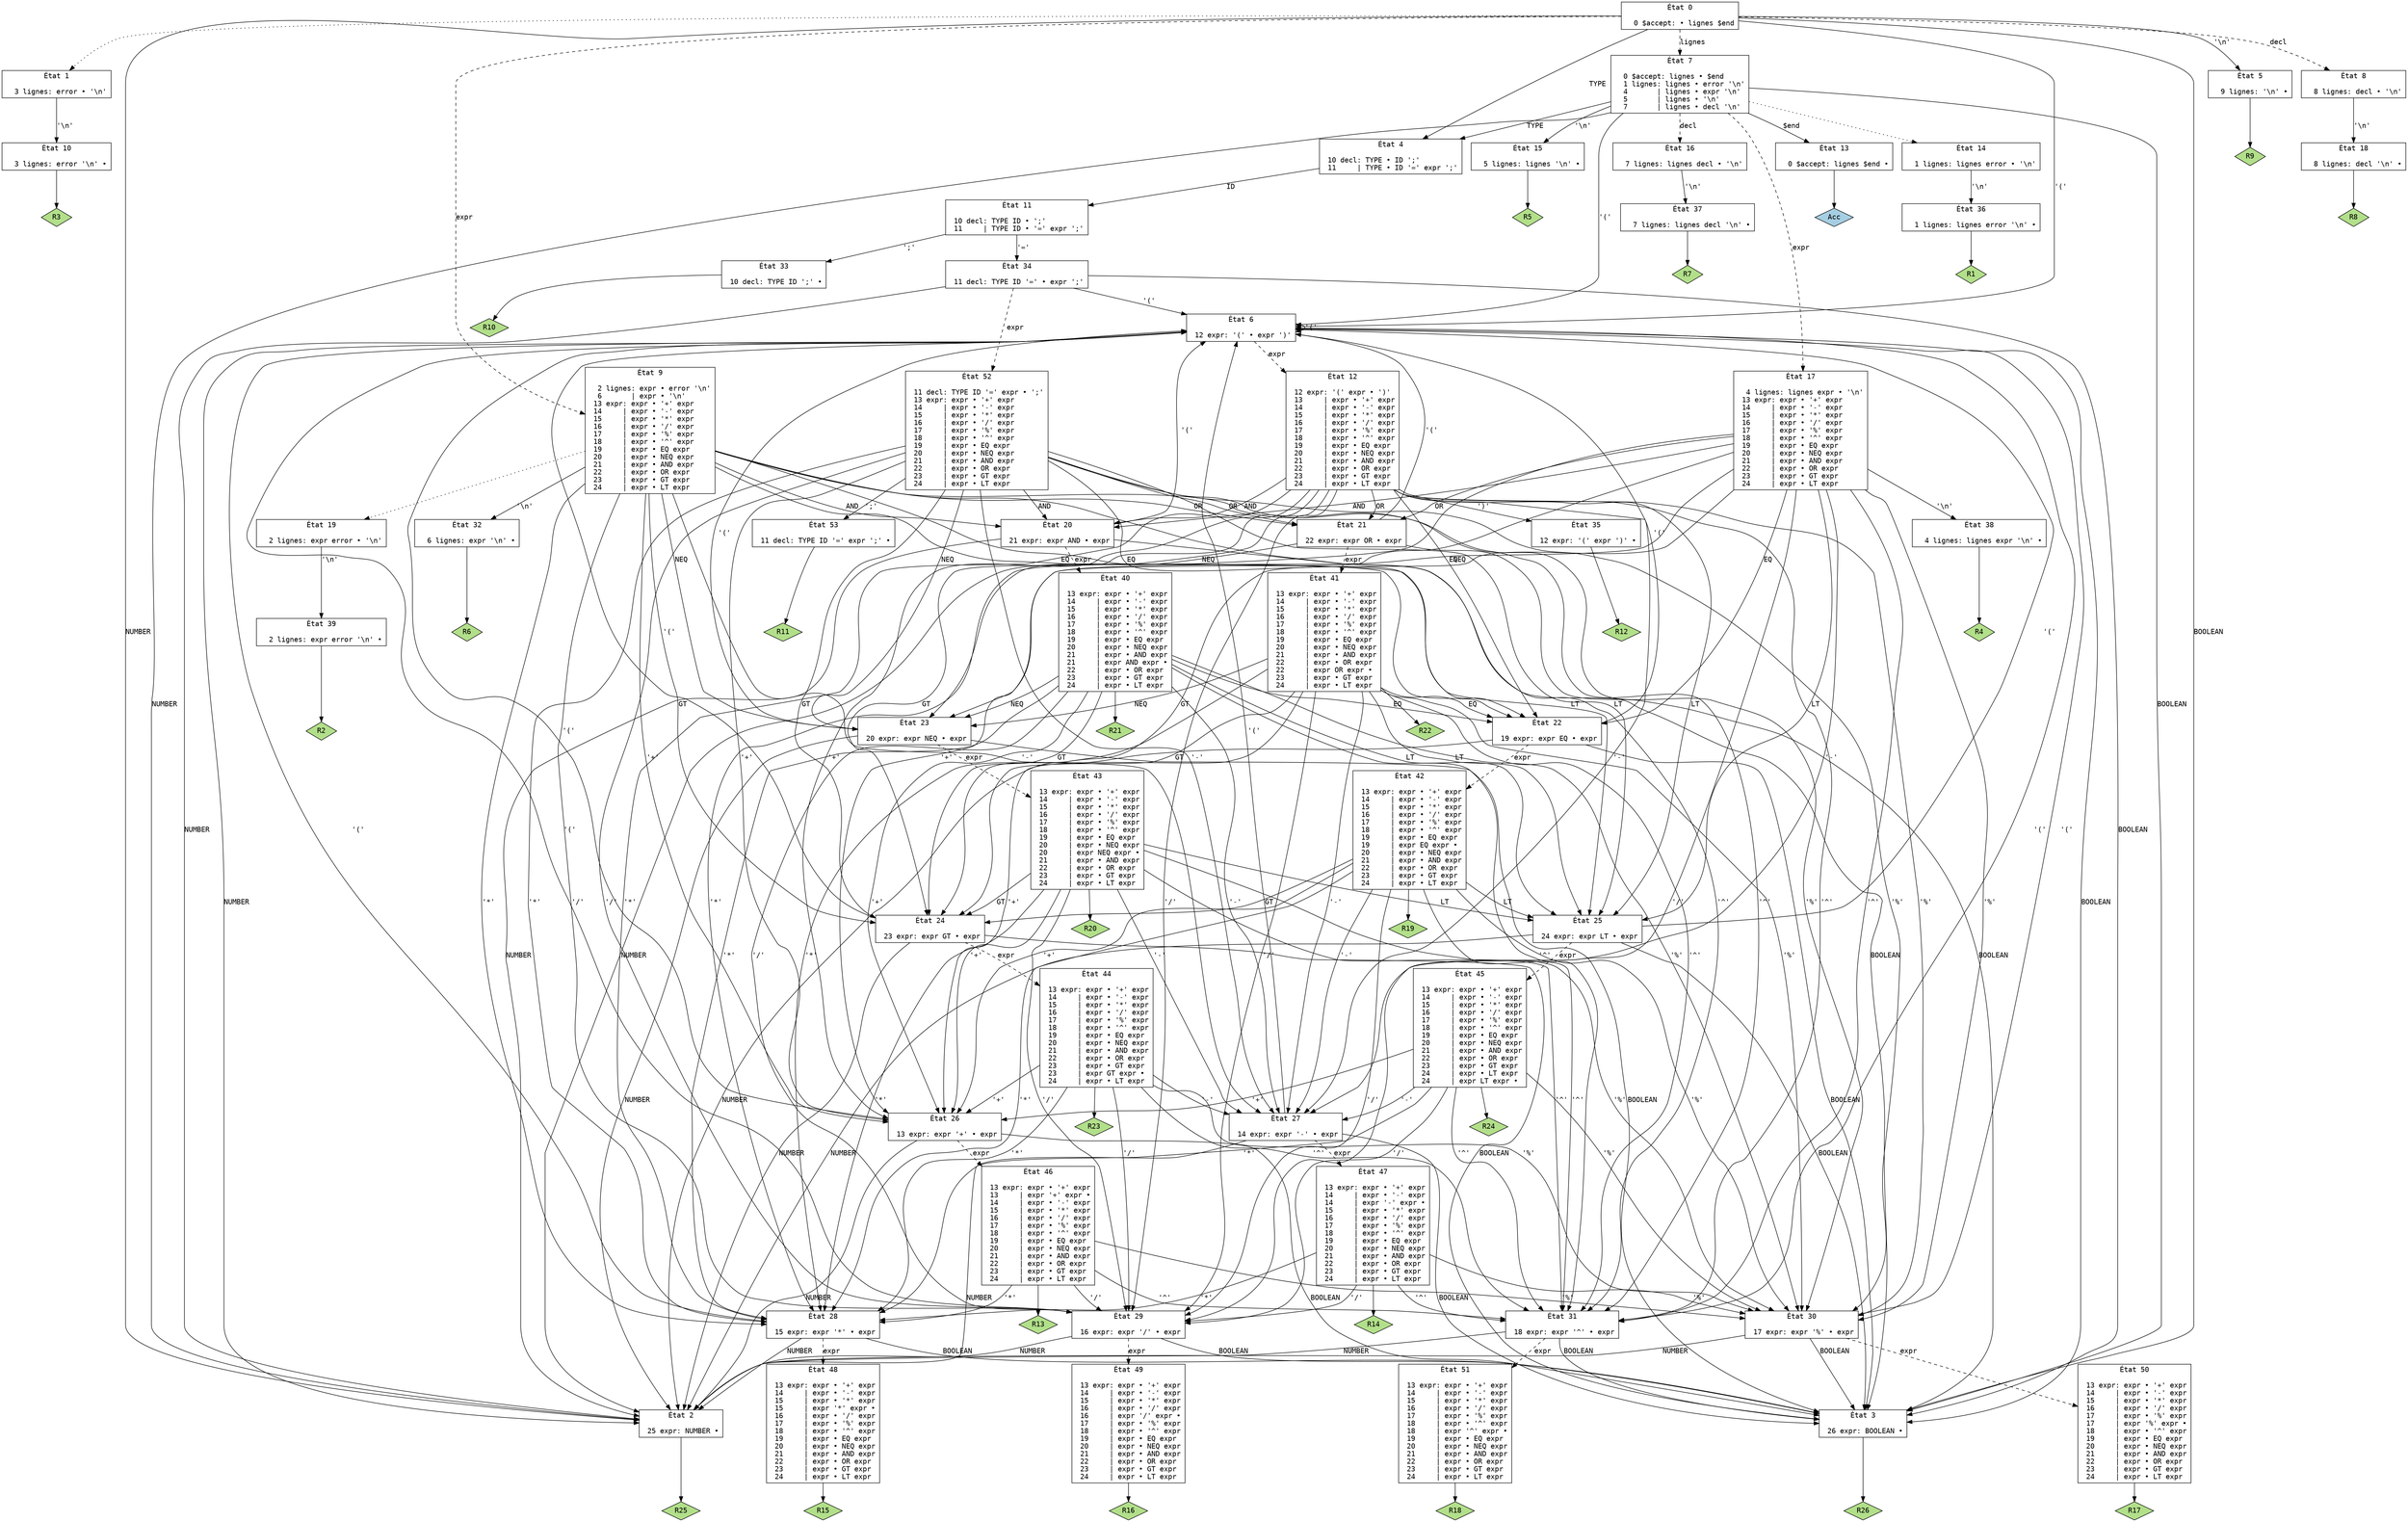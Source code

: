 // Produit par GNU Bison 3.8.2.
// Rapporter les bugs à <bug-bison@gnu.org>.
// Page d'accueil: <https://www.gnu.org/software/bison/>.

digraph "ex4.y"
{
  node [fontname = courier, shape = box, colorscheme = paired6]
  edge [fontname = courier]

  0 [label="État 0\n\l  0 $accept: • lignes $end\l"]
  0 -> 1 [style=dotted]
  0 -> 2 [style=solid label="NUMBER"]
  0 -> 3 [style=solid label="BOOLEAN"]
  0 -> 4 [style=solid label="TYPE"]
  0 -> 5 [style=solid label="'\\n'"]
  0 -> 6 [style=solid label="'('"]
  0 -> 7 [style=dashed label="lignes"]
  0 -> 8 [style=dashed label="decl"]
  0 -> 9 [style=dashed label="expr"]
  1 [label="État 1\n\l  3 lignes: error • '\\n'\l"]
  1 -> 10 [style=solid label="'\\n'"]
  2 [label="État 2\n\l 25 expr: NUMBER •\l"]
  2 -> "2R25" [style=solid]
 "2R25" [label="R25", fillcolor=3, shape=diamond, style=filled]
  3 [label="État 3\n\l 26 expr: BOOLEAN •\l"]
  3 -> "3R26" [style=solid]
 "3R26" [label="R26", fillcolor=3, shape=diamond, style=filled]
  4 [label="État 4\n\l 10 decl: TYPE • ID ';'\l 11     | TYPE • ID '=' expr ';'\l"]
  4 -> 11 [style=solid label="ID"]
  5 [label="État 5\n\l  9 lignes: '\\n' •\l"]
  5 -> "5R9" [style=solid]
 "5R9" [label="R9", fillcolor=3, shape=diamond, style=filled]
  6 [label="État 6\n\l 12 expr: '(' • expr ')'\l"]
  6 -> 2 [style=solid label="NUMBER"]
  6 -> 3 [style=solid label="BOOLEAN"]
  6 -> 6 [style=solid label="'('"]
  6 -> 12 [style=dashed label="expr"]
  7 [label="État 7\n\l  0 $accept: lignes • $end\l  1 lignes: lignes • error '\\n'\l  4       | lignes • expr '\\n'\l  5       | lignes • '\\n'\l  7       | lignes • decl '\\n'\l"]
  7 -> 13 [style=solid label="$end"]
  7 -> 14 [style=dotted]
  7 -> 2 [style=solid label="NUMBER"]
  7 -> 3 [style=solid label="BOOLEAN"]
  7 -> 4 [style=solid label="TYPE"]
  7 -> 15 [style=solid label="'\\n'"]
  7 -> 6 [style=solid label="'('"]
  7 -> 16 [style=dashed label="decl"]
  7 -> 17 [style=dashed label="expr"]
  8 [label="État 8\n\l  8 lignes: decl • '\\n'\l"]
  8 -> 18 [style=solid label="'\\n'"]
  9 [label="État 9\n\l  2 lignes: expr • error '\\n'\l  6       | expr • '\\n'\l 13 expr: expr • '+' expr\l 14     | expr • '-' expr\l 15     | expr • '*' expr\l 16     | expr • '/' expr\l 17     | expr • '%' expr\l 18     | expr • '^' expr\l 19     | expr • EQ expr\l 20     | expr • NEQ expr\l 21     | expr • AND expr\l 22     | expr • OR expr\l 23     | expr • GT expr\l 24     | expr • LT expr\l"]
  9 -> 19 [style=dotted]
  9 -> 20 [style=solid label="AND"]
  9 -> 21 [style=solid label="OR"]
  9 -> 22 [style=solid label="EQ"]
  9 -> 23 [style=solid label="NEQ"]
  9 -> 24 [style=solid label="GT"]
  9 -> 25 [style=solid label="LT"]
  9 -> 26 [style=solid label="'+'"]
  9 -> 27 [style=solid label="'-'"]
  9 -> 28 [style=solid label="'*'"]
  9 -> 29 [style=solid label="'/'"]
  9 -> 30 [style=solid label="'%'"]
  9 -> 31 [style=solid label="'^'"]
  9 -> 32 [style=solid label="'\\n'"]
  10 [label="État 10\n\l  3 lignes: error '\\n' •\l"]
  10 -> "10R3" [style=solid]
 "10R3" [label="R3", fillcolor=3, shape=diamond, style=filled]
  11 [label="État 11\n\l 10 decl: TYPE ID • ';'\l 11     | TYPE ID • '=' expr ';'\l"]
  11 -> 33 [style=solid label="';'"]
  11 -> 34 [style=solid label="'='"]
  12 [label="État 12\n\l 12 expr: '(' expr • ')'\l 13     | expr • '+' expr\l 14     | expr • '-' expr\l 15     | expr • '*' expr\l 16     | expr • '/' expr\l 17     | expr • '%' expr\l 18     | expr • '^' expr\l 19     | expr • EQ expr\l 20     | expr • NEQ expr\l 21     | expr • AND expr\l 22     | expr • OR expr\l 23     | expr • GT expr\l 24     | expr • LT expr\l"]
  12 -> 20 [style=solid label="AND"]
  12 -> 21 [style=solid label="OR"]
  12 -> 22 [style=solid label="EQ"]
  12 -> 23 [style=solid label="NEQ"]
  12 -> 24 [style=solid label="GT"]
  12 -> 25 [style=solid label="LT"]
  12 -> 26 [style=solid label="'+'"]
  12 -> 27 [style=solid label="'-'"]
  12 -> 28 [style=solid label="'*'"]
  12 -> 29 [style=solid label="'/'"]
  12 -> 30 [style=solid label="'%'"]
  12 -> 31 [style=solid label="'^'"]
  12 -> 35 [style=solid label="')'"]
  13 [label="État 13\n\l  0 $accept: lignes $end •\l"]
  13 -> "13R0" [style=solid]
 "13R0" [label="Acc", fillcolor=1, shape=diamond, style=filled]
  14 [label="État 14\n\l  1 lignes: lignes error • '\\n'\l"]
  14 -> 36 [style=solid label="'\\n'"]
  15 [label="État 15\n\l  5 lignes: lignes '\\n' •\l"]
  15 -> "15R5" [style=solid]
 "15R5" [label="R5", fillcolor=3, shape=diamond, style=filled]
  16 [label="État 16\n\l  7 lignes: lignes decl • '\\n'\l"]
  16 -> 37 [style=solid label="'\\n'"]
  17 [label="État 17\n\l  4 lignes: lignes expr • '\\n'\l 13 expr: expr • '+' expr\l 14     | expr • '-' expr\l 15     | expr • '*' expr\l 16     | expr • '/' expr\l 17     | expr • '%' expr\l 18     | expr • '^' expr\l 19     | expr • EQ expr\l 20     | expr • NEQ expr\l 21     | expr • AND expr\l 22     | expr • OR expr\l 23     | expr • GT expr\l 24     | expr • LT expr\l"]
  17 -> 20 [style=solid label="AND"]
  17 -> 21 [style=solid label="OR"]
  17 -> 22 [style=solid label="EQ"]
  17 -> 23 [style=solid label="NEQ"]
  17 -> 24 [style=solid label="GT"]
  17 -> 25 [style=solid label="LT"]
  17 -> 26 [style=solid label="'+'"]
  17 -> 27 [style=solid label="'-'"]
  17 -> 28 [style=solid label="'*'"]
  17 -> 29 [style=solid label="'/'"]
  17 -> 30 [style=solid label="'%'"]
  17 -> 31 [style=solid label="'^'"]
  17 -> 38 [style=solid label="'\\n'"]
  18 [label="État 18\n\l  8 lignes: decl '\\n' •\l"]
  18 -> "18R8" [style=solid]
 "18R8" [label="R8", fillcolor=3, shape=diamond, style=filled]
  19 [label="État 19\n\l  2 lignes: expr error • '\\n'\l"]
  19 -> 39 [style=solid label="'\\n'"]
  20 [label="État 20\n\l 21 expr: expr AND • expr\l"]
  20 -> 2 [style=solid label="NUMBER"]
  20 -> 3 [style=solid label="BOOLEAN"]
  20 -> 6 [style=solid label="'('"]
  20 -> 40 [style=dashed label="expr"]
  21 [label="État 21\n\l 22 expr: expr OR • expr\l"]
  21 -> 2 [style=solid label="NUMBER"]
  21 -> 3 [style=solid label="BOOLEAN"]
  21 -> 6 [style=solid label="'('"]
  21 -> 41 [style=dashed label="expr"]
  22 [label="État 22\n\l 19 expr: expr EQ • expr\l"]
  22 -> 2 [style=solid label="NUMBER"]
  22 -> 3 [style=solid label="BOOLEAN"]
  22 -> 6 [style=solid label="'('"]
  22 -> 42 [style=dashed label="expr"]
  23 [label="État 23\n\l 20 expr: expr NEQ • expr\l"]
  23 -> 2 [style=solid label="NUMBER"]
  23 -> 3 [style=solid label="BOOLEAN"]
  23 -> 6 [style=solid label="'('"]
  23 -> 43 [style=dashed label="expr"]
  24 [label="État 24\n\l 23 expr: expr GT • expr\l"]
  24 -> 2 [style=solid label="NUMBER"]
  24 -> 3 [style=solid label="BOOLEAN"]
  24 -> 6 [style=solid label="'('"]
  24 -> 44 [style=dashed label="expr"]
  25 [label="État 25\n\l 24 expr: expr LT • expr\l"]
  25 -> 2 [style=solid label="NUMBER"]
  25 -> 3 [style=solid label="BOOLEAN"]
  25 -> 6 [style=solid label="'('"]
  25 -> 45 [style=dashed label="expr"]
  26 [label="État 26\n\l 13 expr: expr '+' • expr\l"]
  26 -> 2 [style=solid label="NUMBER"]
  26 -> 3 [style=solid label="BOOLEAN"]
  26 -> 6 [style=solid label="'('"]
  26 -> 46 [style=dashed label="expr"]
  27 [label="État 27\n\l 14 expr: expr '-' • expr\l"]
  27 -> 2 [style=solid label="NUMBER"]
  27 -> 3 [style=solid label="BOOLEAN"]
  27 -> 6 [style=solid label="'('"]
  27 -> 47 [style=dashed label="expr"]
  28 [label="État 28\n\l 15 expr: expr '*' • expr\l"]
  28 -> 2 [style=solid label="NUMBER"]
  28 -> 3 [style=solid label="BOOLEAN"]
  28 -> 6 [style=solid label="'('"]
  28 -> 48 [style=dashed label="expr"]
  29 [label="État 29\n\l 16 expr: expr '/' • expr\l"]
  29 -> 2 [style=solid label="NUMBER"]
  29 -> 3 [style=solid label="BOOLEAN"]
  29 -> 6 [style=solid label="'('"]
  29 -> 49 [style=dashed label="expr"]
  30 [label="État 30\n\l 17 expr: expr '%' • expr\l"]
  30 -> 2 [style=solid label="NUMBER"]
  30 -> 3 [style=solid label="BOOLEAN"]
  30 -> 6 [style=solid label="'('"]
  30 -> 50 [style=dashed label="expr"]
  31 [label="État 31\n\l 18 expr: expr '^' • expr\l"]
  31 -> 2 [style=solid label="NUMBER"]
  31 -> 3 [style=solid label="BOOLEAN"]
  31 -> 6 [style=solid label="'('"]
  31 -> 51 [style=dashed label="expr"]
  32 [label="État 32\n\l  6 lignes: expr '\\n' •\l"]
  32 -> "32R6" [style=solid]
 "32R6" [label="R6", fillcolor=3, shape=diamond, style=filled]
  33 [label="État 33\n\l 10 decl: TYPE ID ';' •\l"]
  33 -> "33R10" [style=solid]
 "33R10" [label="R10", fillcolor=3, shape=diamond, style=filled]
  34 [label="État 34\n\l 11 decl: TYPE ID '=' • expr ';'\l"]
  34 -> 2 [style=solid label="NUMBER"]
  34 -> 3 [style=solid label="BOOLEAN"]
  34 -> 6 [style=solid label="'('"]
  34 -> 52 [style=dashed label="expr"]
  35 [label="État 35\n\l 12 expr: '(' expr ')' •\l"]
  35 -> "35R12" [style=solid]
 "35R12" [label="R12", fillcolor=3, shape=diamond, style=filled]
  36 [label="État 36\n\l  1 lignes: lignes error '\\n' •\l"]
  36 -> "36R1" [style=solid]
 "36R1" [label="R1", fillcolor=3, shape=diamond, style=filled]
  37 [label="État 37\n\l  7 lignes: lignes decl '\\n' •\l"]
  37 -> "37R7" [style=solid]
 "37R7" [label="R7", fillcolor=3, shape=diamond, style=filled]
  38 [label="État 38\n\l  4 lignes: lignes expr '\\n' •\l"]
  38 -> "38R4" [style=solid]
 "38R4" [label="R4", fillcolor=3, shape=diamond, style=filled]
  39 [label="État 39\n\l  2 lignes: expr error '\\n' •\l"]
  39 -> "39R2" [style=solid]
 "39R2" [label="R2", fillcolor=3, shape=diamond, style=filled]
  40 [label="État 40\n\l 13 expr: expr • '+' expr\l 14     | expr • '-' expr\l 15     | expr • '*' expr\l 16     | expr • '/' expr\l 17     | expr • '%' expr\l 18     | expr • '^' expr\l 19     | expr • EQ expr\l 20     | expr • NEQ expr\l 21     | expr • AND expr\l 21     | expr AND expr •\l 22     | expr • OR expr\l 23     | expr • GT expr\l 24     | expr • LT expr\l"]
  40 -> 22 [style=solid label="EQ"]
  40 -> 23 [style=solid label="NEQ"]
  40 -> 24 [style=solid label="GT"]
  40 -> 25 [style=solid label="LT"]
  40 -> 26 [style=solid label="'+'"]
  40 -> 27 [style=solid label="'-'"]
  40 -> 28 [style=solid label="'*'"]
  40 -> 29 [style=solid label="'/'"]
  40 -> 30 [style=solid label="'%'"]
  40 -> 31 [style=solid label="'^'"]
  40 -> "40R21" [style=solid]
 "40R21" [label="R21", fillcolor=3, shape=diamond, style=filled]
  41 [label="État 41\n\l 13 expr: expr • '+' expr\l 14     | expr • '-' expr\l 15     | expr • '*' expr\l 16     | expr • '/' expr\l 17     | expr • '%' expr\l 18     | expr • '^' expr\l 19     | expr • EQ expr\l 20     | expr • NEQ expr\l 21     | expr • AND expr\l 22     | expr • OR expr\l 22     | expr OR expr •\l 23     | expr • GT expr\l 24     | expr • LT expr\l"]
  41 -> 22 [style=solid label="EQ"]
  41 -> 23 [style=solid label="NEQ"]
  41 -> 24 [style=solid label="GT"]
  41 -> 25 [style=solid label="LT"]
  41 -> 26 [style=solid label="'+'"]
  41 -> 27 [style=solid label="'-'"]
  41 -> 28 [style=solid label="'*'"]
  41 -> 29 [style=solid label="'/'"]
  41 -> 30 [style=solid label="'%'"]
  41 -> 31 [style=solid label="'^'"]
  41 -> "41R22" [style=solid]
 "41R22" [label="R22", fillcolor=3, shape=diamond, style=filled]
  42 [label="État 42\n\l 13 expr: expr • '+' expr\l 14     | expr • '-' expr\l 15     | expr • '*' expr\l 16     | expr • '/' expr\l 17     | expr • '%' expr\l 18     | expr • '^' expr\l 19     | expr • EQ expr\l 19     | expr EQ expr •\l 20     | expr • NEQ expr\l 21     | expr • AND expr\l 22     | expr • OR expr\l 23     | expr • GT expr\l 24     | expr • LT expr\l"]
  42 -> 24 [style=solid label="GT"]
  42 -> 25 [style=solid label="LT"]
  42 -> 26 [style=solid label="'+'"]
  42 -> 27 [style=solid label="'-'"]
  42 -> 28 [style=solid label="'*'"]
  42 -> 29 [style=solid label="'/'"]
  42 -> 30 [style=solid label="'%'"]
  42 -> 31 [style=solid label="'^'"]
  42 -> "42R19" [style=solid]
 "42R19" [label="R19", fillcolor=3, shape=diamond, style=filled]
  43 [label="État 43\n\l 13 expr: expr • '+' expr\l 14     | expr • '-' expr\l 15     | expr • '*' expr\l 16     | expr • '/' expr\l 17     | expr • '%' expr\l 18     | expr • '^' expr\l 19     | expr • EQ expr\l 20     | expr • NEQ expr\l 20     | expr NEQ expr •\l 21     | expr • AND expr\l 22     | expr • OR expr\l 23     | expr • GT expr\l 24     | expr • LT expr\l"]
  43 -> 24 [style=solid label="GT"]
  43 -> 25 [style=solid label="LT"]
  43 -> 26 [style=solid label="'+'"]
  43 -> 27 [style=solid label="'-'"]
  43 -> 28 [style=solid label="'*'"]
  43 -> 29 [style=solid label="'/'"]
  43 -> 30 [style=solid label="'%'"]
  43 -> 31 [style=solid label="'^'"]
  43 -> "43R20" [style=solid]
 "43R20" [label="R20", fillcolor=3, shape=diamond, style=filled]
  44 [label="État 44\n\l 13 expr: expr • '+' expr\l 14     | expr • '-' expr\l 15     | expr • '*' expr\l 16     | expr • '/' expr\l 17     | expr • '%' expr\l 18     | expr • '^' expr\l 19     | expr • EQ expr\l 20     | expr • NEQ expr\l 21     | expr • AND expr\l 22     | expr • OR expr\l 23     | expr • GT expr\l 23     | expr GT expr •\l 24     | expr • LT expr\l"]
  44 -> 26 [style=solid label="'+'"]
  44 -> 27 [style=solid label="'-'"]
  44 -> 28 [style=solid label="'*'"]
  44 -> 29 [style=solid label="'/'"]
  44 -> 30 [style=solid label="'%'"]
  44 -> 31 [style=solid label="'^'"]
  44 -> "44R23" [style=solid]
 "44R23" [label="R23", fillcolor=3, shape=diamond, style=filled]
  45 [label="État 45\n\l 13 expr: expr • '+' expr\l 14     | expr • '-' expr\l 15     | expr • '*' expr\l 16     | expr • '/' expr\l 17     | expr • '%' expr\l 18     | expr • '^' expr\l 19     | expr • EQ expr\l 20     | expr • NEQ expr\l 21     | expr • AND expr\l 22     | expr • OR expr\l 23     | expr • GT expr\l 24     | expr • LT expr\l 24     | expr LT expr •\l"]
  45 -> 26 [style=solid label="'+'"]
  45 -> 27 [style=solid label="'-'"]
  45 -> 28 [style=solid label="'*'"]
  45 -> 29 [style=solid label="'/'"]
  45 -> 30 [style=solid label="'%'"]
  45 -> 31 [style=solid label="'^'"]
  45 -> "45R24" [style=solid]
 "45R24" [label="R24", fillcolor=3, shape=diamond, style=filled]
  46 [label="État 46\n\l 13 expr: expr • '+' expr\l 13     | expr '+' expr •\l 14     | expr • '-' expr\l 15     | expr • '*' expr\l 16     | expr • '/' expr\l 17     | expr • '%' expr\l 18     | expr • '^' expr\l 19     | expr • EQ expr\l 20     | expr • NEQ expr\l 21     | expr • AND expr\l 22     | expr • OR expr\l 23     | expr • GT expr\l 24     | expr • LT expr\l"]
  46 -> 28 [style=solid label="'*'"]
  46 -> 29 [style=solid label="'/'"]
  46 -> 30 [style=solid label="'%'"]
  46 -> 31 [style=solid label="'^'"]
  46 -> "46R13" [style=solid]
 "46R13" [label="R13", fillcolor=3, shape=diamond, style=filled]
  47 [label="État 47\n\l 13 expr: expr • '+' expr\l 14     | expr • '-' expr\l 14     | expr '-' expr •\l 15     | expr • '*' expr\l 16     | expr • '/' expr\l 17     | expr • '%' expr\l 18     | expr • '^' expr\l 19     | expr • EQ expr\l 20     | expr • NEQ expr\l 21     | expr • AND expr\l 22     | expr • OR expr\l 23     | expr • GT expr\l 24     | expr • LT expr\l"]
  47 -> 28 [style=solid label="'*'"]
  47 -> 29 [style=solid label="'/'"]
  47 -> 30 [style=solid label="'%'"]
  47 -> 31 [style=solid label="'^'"]
  47 -> "47R14" [style=solid]
 "47R14" [label="R14", fillcolor=3, shape=diamond, style=filled]
  48 [label="État 48\n\l 13 expr: expr • '+' expr\l 14     | expr • '-' expr\l 15     | expr • '*' expr\l 15     | expr '*' expr •\l 16     | expr • '/' expr\l 17     | expr • '%' expr\l 18     | expr • '^' expr\l 19     | expr • EQ expr\l 20     | expr • NEQ expr\l 21     | expr • AND expr\l 22     | expr • OR expr\l 23     | expr • GT expr\l 24     | expr • LT expr\l"]
  48 -> "48R15" [style=solid]
 "48R15" [label="R15", fillcolor=3, shape=diamond, style=filled]
  49 [label="État 49\n\l 13 expr: expr • '+' expr\l 14     | expr • '-' expr\l 15     | expr • '*' expr\l 16     | expr • '/' expr\l 16     | expr '/' expr •\l 17     | expr • '%' expr\l 18     | expr • '^' expr\l 19     | expr • EQ expr\l 20     | expr • NEQ expr\l 21     | expr • AND expr\l 22     | expr • OR expr\l 23     | expr • GT expr\l 24     | expr • LT expr\l"]
  49 -> "49R16" [style=solid]
 "49R16" [label="R16", fillcolor=3, shape=diamond, style=filled]
  50 [label="État 50\n\l 13 expr: expr • '+' expr\l 14     | expr • '-' expr\l 15     | expr • '*' expr\l 16     | expr • '/' expr\l 17     | expr • '%' expr\l 17     | expr '%' expr •\l 18     | expr • '^' expr\l 19     | expr • EQ expr\l 20     | expr • NEQ expr\l 21     | expr • AND expr\l 22     | expr • OR expr\l 23     | expr • GT expr\l 24     | expr • LT expr\l"]
  50 -> "50R17" [style=solid]
 "50R17" [label="R17", fillcolor=3, shape=diamond, style=filled]
  51 [label="État 51\n\l 13 expr: expr • '+' expr\l 14     | expr • '-' expr\l 15     | expr • '*' expr\l 16     | expr • '/' expr\l 17     | expr • '%' expr\l 18     | expr • '^' expr\l 18     | expr '^' expr •\l 19     | expr • EQ expr\l 20     | expr • NEQ expr\l 21     | expr • AND expr\l 22     | expr • OR expr\l 23     | expr • GT expr\l 24     | expr • LT expr\l"]
  51 -> "51R18" [style=solid]
 "51R18" [label="R18", fillcolor=3, shape=diamond, style=filled]
  52 [label="État 52\n\l 11 decl: TYPE ID '=' expr • ';'\l 13 expr: expr • '+' expr\l 14     | expr • '-' expr\l 15     | expr • '*' expr\l 16     | expr • '/' expr\l 17     | expr • '%' expr\l 18     | expr • '^' expr\l 19     | expr • EQ expr\l 20     | expr • NEQ expr\l 21     | expr • AND expr\l 22     | expr • OR expr\l 23     | expr • GT expr\l 24     | expr • LT expr\l"]
  52 -> 20 [style=solid label="AND"]
  52 -> 21 [style=solid label="OR"]
  52 -> 22 [style=solid label="EQ"]
  52 -> 23 [style=solid label="NEQ"]
  52 -> 24 [style=solid label="GT"]
  52 -> 25 [style=solid label="LT"]
  52 -> 26 [style=solid label="'+'"]
  52 -> 27 [style=solid label="'-'"]
  52 -> 28 [style=solid label="'*'"]
  52 -> 29 [style=solid label="'/'"]
  52 -> 30 [style=solid label="'%'"]
  52 -> 31 [style=solid label="'^'"]
  52 -> 53 [style=solid label="';'"]
  53 [label="État 53\n\l 11 decl: TYPE ID '=' expr ';' •\l"]
  53 -> "53R11" [style=solid]
 "53R11" [label="R11", fillcolor=3, shape=diamond, style=filled]
}
